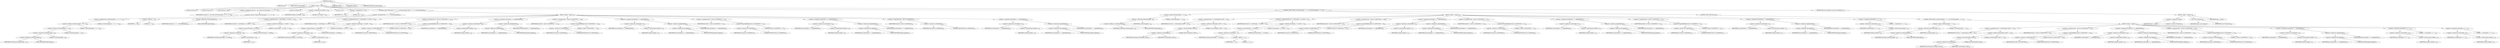 digraph "encode" {  
"693" [label = <(METHOD,encode)<SUB>383</SUB>> ]
"694" [label = <(PARAM,this)<SUB>383</SUB>> ]
"695" [label = <(PARAM,byte[] octetString)<SUB>383</SUB>> ]
"696" [label = <(BLOCK,&lt;empty&gt;,&lt;empty&gt;)<SUB>383</SUB>> ]
"697" [label = <(LOCAL,int bits24: int)> ]
"698" [label = <(LOCAL,int bits6: int)> ]
"699" [label = <(LOCAL,char[] out: char[])> ]
"700" [label = <(&lt;operator&gt;.assignment,char[] out = new char[((octetString.length - 1) / 3 + 1) * 4])<SUB>387</SUB>> ]
"701" [label = <(IDENTIFIER,out,char[] out = new char[((octetString.length - 1) / 3 + 1) * 4])<SUB>387</SUB>> ]
"702" [label = <(&lt;operator&gt;.alloc,new char[((octetString.length - 1) / 3 + 1) * 4])> ]
"703" [label = <(&lt;operator&gt;.multiplication,((octetString.length - 1) / 3 + 1) * 4)<SUB>388</SUB>> ]
"704" [label = <(&lt;operator&gt;.addition,(octetString.length - 1) / 3 + 1)<SUB>388</SUB>> ]
"705" [label = <(&lt;operator&gt;.division,(octetString.length - 1) / 3)<SUB>388</SUB>> ]
"706" [label = <(&lt;operator&gt;.subtraction,octetString.length - 1)<SUB>388</SUB>> ]
"707" [label = <(&lt;operator&gt;.fieldAccess,octetString.length)<SUB>388</SUB>> ]
"708" [label = <(IDENTIFIER,octetString,octetString.length - 1)<SUB>388</SUB>> ]
"709" [label = <(FIELD_IDENTIFIER,length,length)<SUB>388</SUB>> ]
"710" [label = <(LITERAL,1,octetString.length - 1)<SUB>388</SUB>> ]
"711" [label = <(LITERAL,3,(octetString.length - 1) / 3)<SUB>388</SUB>> ]
"712" [label = <(LITERAL,1,(octetString.length - 1) / 3 + 1)<SUB>388</SUB>> ]
"713" [label = <(LITERAL,4,((octetString.length - 1) / 3 + 1) * 4)<SUB>388</SUB>> ]
"714" [label = <(LOCAL,int outIndex: int)> ]
"715" [label = <(&lt;operator&gt;.assignment,int outIndex = 0)<SUB>390</SUB>> ]
"716" [label = <(IDENTIFIER,outIndex,int outIndex = 0)<SUB>390</SUB>> ]
"717" [label = <(LITERAL,0,int outIndex = 0)<SUB>390</SUB>> ]
"718" [label = <(LOCAL,int i: int)> ]
"719" [label = <(&lt;operator&gt;.assignment,int i = 0)<SUB>391</SUB>> ]
"720" [label = <(IDENTIFIER,i,int i = 0)<SUB>391</SUB>> ]
"721" [label = <(LITERAL,0,int i = 0)<SUB>391</SUB>> ]
"722" [label = <(CONTROL_STRUCTURE,while ((i + 3) &lt;= octetString.length),while ((i + 3) &lt;= octetString.length))<SUB>393</SUB>> ]
"723" [label = <(&lt;operator&gt;.lessEqualsThan,(i + 3) &lt;= octetString.length)<SUB>393</SUB>> ]
"724" [label = <(&lt;operator&gt;.addition,i + 3)<SUB>393</SUB>> ]
"725" [label = <(IDENTIFIER,i,i + 3)<SUB>393</SUB>> ]
"726" [label = <(LITERAL,3,i + 3)<SUB>393</SUB>> ]
"727" [label = <(&lt;operator&gt;.fieldAccess,octetString.length)<SUB>393</SUB>> ]
"728" [label = <(IDENTIFIER,octetString,(i + 3) &lt;= octetString.length)<SUB>393</SUB>> ]
"729" [label = <(FIELD_IDENTIFIER,length,length)<SUB>393</SUB>> ]
"730" [label = <(BLOCK,&lt;empty&gt;,&lt;empty&gt;)<SUB>393</SUB>> ]
"731" [label = <(&lt;operator&gt;.assignment,bits24 = (octetString[i++] &amp; 0xFF) &lt;&lt; 16)<SUB>395</SUB>> ]
"732" [label = <(IDENTIFIER,bits24,bits24 = (octetString[i++] &amp; 0xFF) &lt;&lt; 16)<SUB>395</SUB>> ]
"733" [label = <(&lt;operator&gt;.shiftLeft,(octetString[i++] &amp; 0xFF) &lt;&lt; 16)<SUB>395</SUB>> ]
"734" [label = <(&lt;operator&gt;.and,octetString[i++] &amp; 0xFF)<SUB>395</SUB>> ]
"735" [label = <(&lt;operator&gt;.indexAccess,octetString[i++])<SUB>395</SUB>> ]
"736" [label = <(IDENTIFIER,octetString,octetString[i++] &amp; 0xFF)<SUB>395</SUB>> ]
"737" [label = <(&lt;operator&gt;.postIncrement,i++)<SUB>395</SUB>> ]
"738" [label = <(IDENTIFIER,i,i++)<SUB>395</SUB>> ]
"739" [label = <(LITERAL,0xFF,octetString[i++] &amp; 0xFF)<SUB>395</SUB>> ]
"740" [label = <(LITERAL,16,(octetString[i++] &amp; 0xFF) &lt;&lt; 16)<SUB>395</SUB>> ]
"741" [label = <(&lt;operators&gt;.assignmentOr,bits24 |= (octetString[i++] &amp; 0xFF) &lt;&lt; 8)<SUB>396</SUB>> ]
"742" [label = <(IDENTIFIER,bits24,bits24 |= (octetString[i++] &amp; 0xFF) &lt;&lt; 8)<SUB>396</SUB>> ]
"743" [label = <(&lt;operator&gt;.shiftLeft,(octetString[i++] &amp; 0xFF) &lt;&lt; 8)<SUB>396</SUB>> ]
"744" [label = <(&lt;operator&gt;.and,octetString[i++] &amp; 0xFF)<SUB>396</SUB>> ]
"745" [label = <(&lt;operator&gt;.indexAccess,octetString[i++])<SUB>396</SUB>> ]
"746" [label = <(IDENTIFIER,octetString,octetString[i++] &amp; 0xFF)<SUB>396</SUB>> ]
"747" [label = <(&lt;operator&gt;.postIncrement,i++)<SUB>396</SUB>> ]
"748" [label = <(IDENTIFIER,i,i++)<SUB>396</SUB>> ]
"749" [label = <(LITERAL,0xFF,octetString[i++] &amp; 0xFF)<SUB>396</SUB>> ]
"750" [label = <(LITERAL,8,(octetString[i++] &amp; 0xFF) &lt;&lt; 8)<SUB>396</SUB>> ]
"751" [label = <(&lt;operator&gt;.assignment,bits6 = (bits24 &amp; 0x00FC0000) &gt;&gt; 18)<SUB>398</SUB>> ]
"752" [label = <(IDENTIFIER,bits6,bits6 = (bits24 &amp; 0x00FC0000) &gt;&gt; 18)<SUB>398</SUB>> ]
"753" [label = <(&lt;operator&gt;.logicalShiftRight,(bits24 &amp; 0x00FC0000) &gt;&gt; 18)<SUB>398</SUB>> ]
"754" [label = <(&lt;operator&gt;.and,bits24 &amp; 0x00FC0000)<SUB>398</SUB>> ]
"755" [label = <(IDENTIFIER,bits24,bits24 &amp; 0x00FC0000)<SUB>398</SUB>> ]
"756" [label = <(LITERAL,0x00FC0000,bits24 &amp; 0x00FC0000)<SUB>398</SUB>> ]
"757" [label = <(LITERAL,18,(bits24 &amp; 0x00FC0000) &gt;&gt; 18)<SUB>398</SUB>> ]
"758" [label = <(&lt;operator&gt;.assignment,out[outIndex++] = alphabet[bits6])<SUB>399</SUB>> ]
"759" [label = <(&lt;operator&gt;.indexAccess,out[outIndex++])<SUB>399</SUB>> ]
"760" [label = <(IDENTIFIER,out,out[outIndex++] = alphabet[bits6])<SUB>399</SUB>> ]
"761" [label = <(&lt;operator&gt;.postIncrement,outIndex++)<SUB>399</SUB>> ]
"762" [label = <(IDENTIFIER,outIndex,outIndex++)<SUB>399</SUB>> ]
"763" [label = <(&lt;operator&gt;.indexAccess,alphabet[bits6])<SUB>399</SUB>> ]
"764" [label = <(&lt;operator&gt;.fieldAccess,this.alphabet)<SUB>399</SUB>> ]
"765" [label = <(IDENTIFIER,this,out[outIndex++] = alphabet[bits6])<SUB>399</SUB>> ]
"766" [label = <(FIELD_IDENTIFIER,alphabet,alphabet)<SUB>399</SUB>> ]
"767" [label = <(IDENTIFIER,bits6,out[outIndex++] = alphabet[bits6])<SUB>399</SUB>> ]
"768" [label = <(&lt;operator&gt;.assignment,bits6 = (bits24 &amp; 0x0003F000) &gt;&gt; 12)<SUB>400</SUB>> ]
"769" [label = <(IDENTIFIER,bits6,bits6 = (bits24 &amp; 0x0003F000) &gt;&gt; 12)<SUB>400</SUB>> ]
"770" [label = <(&lt;operator&gt;.logicalShiftRight,(bits24 &amp; 0x0003F000) &gt;&gt; 12)<SUB>400</SUB>> ]
"771" [label = <(&lt;operator&gt;.and,bits24 &amp; 0x0003F000)<SUB>400</SUB>> ]
"772" [label = <(IDENTIFIER,bits24,bits24 &amp; 0x0003F000)<SUB>400</SUB>> ]
"773" [label = <(LITERAL,0x0003F000,bits24 &amp; 0x0003F000)<SUB>400</SUB>> ]
"774" [label = <(LITERAL,12,(bits24 &amp; 0x0003F000) &gt;&gt; 12)<SUB>400</SUB>> ]
"775" [label = <(&lt;operator&gt;.assignment,out[outIndex++] = alphabet[bits6])<SUB>401</SUB>> ]
"776" [label = <(&lt;operator&gt;.indexAccess,out[outIndex++])<SUB>401</SUB>> ]
"777" [label = <(IDENTIFIER,out,out[outIndex++] = alphabet[bits6])<SUB>401</SUB>> ]
"778" [label = <(&lt;operator&gt;.postIncrement,outIndex++)<SUB>401</SUB>> ]
"779" [label = <(IDENTIFIER,outIndex,outIndex++)<SUB>401</SUB>> ]
"780" [label = <(&lt;operator&gt;.indexAccess,alphabet[bits6])<SUB>401</SUB>> ]
"781" [label = <(&lt;operator&gt;.fieldAccess,this.alphabet)<SUB>401</SUB>> ]
"782" [label = <(IDENTIFIER,this,out[outIndex++] = alphabet[bits6])<SUB>401</SUB>> ]
"783" [label = <(FIELD_IDENTIFIER,alphabet,alphabet)<SUB>401</SUB>> ]
"784" [label = <(IDENTIFIER,bits6,out[outIndex++] = alphabet[bits6])<SUB>401</SUB>> ]
"785" [label = <(&lt;operator&gt;.assignment,bits6 = (bits24 &amp; 0x00000FC0) &gt;&gt; 6)<SUB>402</SUB>> ]
"786" [label = <(IDENTIFIER,bits6,bits6 = (bits24 &amp; 0x00000FC0) &gt;&gt; 6)<SUB>402</SUB>> ]
"787" [label = <(&lt;operator&gt;.logicalShiftRight,(bits24 &amp; 0x00000FC0) &gt;&gt; 6)<SUB>402</SUB>> ]
"788" [label = <(&lt;operator&gt;.and,bits24 &amp; 0x00000FC0)<SUB>402</SUB>> ]
"789" [label = <(IDENTIFIER,bits24,bits24 &amp; 0x00000FC0)<SUB>402</SUB>> ]
"790" [label = <(LITERAL,0x00000FC0,bits24 &amp; 0x00000FC0)<SUB>402</SUB>> ]
"791" [label = <(LITERAL,6,(bits24 &amp; 0x00000FC0) &gt;&gt; 6)<SUB>402</SUB>> ]
"792" [label = <(&lt;operator&gt;.assignment,out[outIndex++] = alphabet[bits6])<SUB>403</SUB>> ]
"793" [label = <(&lt;operator&gt;.indexAccess,out[outIndex++])<SUB>403</SUB>> ]
"794" [label = <(IDENTIFIER,out,out[outIndex++] = alphabet[bits6])<SUB>403</SUB>> ]
"795" [label = <(&lt;operator&gt;.postIncrement,outIndex++)<SUB>403</SUB>> ]
"796" [label = <(IDENTIFIER,outIndex,outIndex++)<SUB>403</SUB>> ]
"797" [label = <(&lt;operator&gt;.indexAccess,alphabet[bits6])<SUB>403</SUB>> ]
"798" [label = <(&lt;operator&gt;.fieldAccess,this.alphabet)<SUB>403</SUB>> ]
"799" [label = <(IDENTIFIER,this,out[outIndex++] = alphabet[bits6])<SUB>403</SUB>> ]
"800" [label = <(FIELD_IDENTIFIER,alphabet,alphabet)<SUB>403</SUB>> ]
"801" [label = <(IDENTIFIER,bits6,out[outIndex++] = alphabet[bits6])<SUB>403</SUB>> ]
"802" [label = <(&lt;operator&gt;.assignment,bits6 = bits24 &amp; 0x0000003F)<SUB>404</SUB>> ]
"803" [label = <(IDENTIFIER,bits6,bits6 = bits24 &amp; 0x0000003F)<SUB>404</SUB>> ]
"804" [label = <(&lt;operator&gt;.and,bits24 &amp; 0x0000003F)<SUB>404</SUB>> ]
"805" [label = <(IDENTIFIER,bits24,bits24 &amp; 0x0000003F)<SUB>404</SUB>> ]
"806" [label = <(LITERAL,0x0000003F,bits24 &amp; 0x0000003F)<SUB>404</SUB>> ]
"807" [label = <(&lt;operator&gt;.assignment,out[outIndex++] = alphabet[bits6])<SUB>405</SUB>> ]
"808" [label = <(&lt;operator&gt;.indexAccess,out[outIndex++])<SUB>405</SUB>> ]
"809" [label = <(IDENTIFIER,out,out[outIndex++] = alphabet[bits6])<SUB>405</SUB>> ]
"810" [label = <(&lt;operator&gt;.postIncrement,outIndex++)<SUB>405</SUB>> ]
"811" [label = <(IDENTIFIER,outIndex,outIndex++)<SUB>405</SUB>> ]
"812" [label = <(&lt;operator&gt;.indexAccess,alphabet[bits6])<SUB>405</SUB>> ]
"813" [label = <(&lt;operator&gt;.fieldAccess,this.alphabet)<SUB>405</SUB>> ]
"814" [label = <(IDENTIFIER,this,out[outIndex++] = alphabet[bits6])<SUB>405</SUB>> ]
"815" [label = <(FIELD_IDENTIFIER,alphabet,alphabet)<SUB>405</SUB>> ]
"816" [label = <(IDENTIFIER,bits6,out[outIndex++] = alphabet[bits6])<SUB>405</SUB>> ]
"817" [label = <(CONTROL_STRUCTURE,if (octetString.length - i == 2),if (octetString.length - i == 2))<SUB>408</SUB>> ]
"818" [label = <(&lt;operator&gt;.equals,octetString.length - i == 2)<SUB>408</SUB>> ]
"819" [label = <(&lt;operator&gt;.subtraction,octetString.length - i)<SUB>408</SUB>> ]
"820" [label = <(&lt;operator&gt;.fieldAccess,octetString.length)<SUB>408</SUB>> ]
"821" [label = <(IDENTIFIER,octetString,octetString.length - i)<SUB>408</SUB>> ]
"822" [label = <(FIELD_IDENTIFIER,length,length)<SUB>408</SUB>> ]
"823" [label = <(IDENTIFIER,i,octetString.length - i)<SUB>408</SUB>> ]
"824" [label = <(LITERAL,2,octetString.length - i == 2)<SUB>408</SUB>> ]
"825" [label = <(BLOCK,&lt;empty&gt;,&lt;empty&gt;)<SUB>408</SUB>> ]
"826" [label = <(&lt;operator&gt;.assignment,bits24 = (octetString[i] &amp; 0xFF) &lt;&lt; 16)<SUB>410</SUB>> ]
"827" [label = <(IDENTIFIER,bits24,bits24 = (octetString[i] &amp; 0xFF) &lt;&lt; 16)<SUB>410</SUB>> ]
"828" [label = <(&lt;operator&gt;.shiftLeft,(octetString[i] &amp; 0xFF) &lt;&lt; 16)<SUB>410</SUB>> ]
"829" [label = <(&lt;operator&gt;.and,octetString[i] &amp; 0xFF)<SUB>410</SUB>> ]
"830" [label = <(&lt;operator&gt;.indexAccess,octetString[i])<SUB>410</SUB>> ]
"831" [label = <(IDENTIFIER,octetString,octetString[i] &amp; 0xFF)<SUB>410</SUB>> ]
"832" [label = <(IDENTIFIER,i,octetString[i] &amp; 0xFF)<SUB>410</SUB>> ]
"833" [label = <(LITERAL,0xFF,octetString[i] &amp; 0xFF)<SUB>410</SUB>> ]
"834" [label = <(LITERAL,16,(octetString[i] &amp; 0xFF) &lt;&lt; 16)<SUB>410</SUB>> ]
"835" [label = <(&lt;operators&gt;.assignmentOr,bits24 |= (octetString[i + 1] &amp; 0xFF) &lt;&lt; 8)<SUB>411</SUB>> ]
"836" [label = <(IDENTIFIER,bits24,bits24 |= (octetString[i + 1] &amp; 0xFF) &lt;&lt; 8)<SUB>411</SUB>> ]
"837" [label = <(&lt;operator&gt;.shiftLeft,(octetString[i + 1] &amp; 0xFF) &lt;&lt; 8)<SUB>411</SUB>> ]
"838" [label = <(&lt;operator&gt;.and,octetString[i + 1] &amp; 0xFF)<SUB>411</SUB>> ]
"839" [label = <(&lt;operator&gt;.indexAccess,octetString[i + 1])<SUB>411</SUB>> ]
"840" [label = <(IDENTIFIER,octetString,octetString[i + 1] &amp; 0xFF)<SUB>411</SUB>> ]
"841" [label = <(&lt;operator&gt;.addition,i + 1)<SUB>411</SUB>> ]
"842" [label = <(IDENTIFIER,i,i + 1)<SUB>411</SUB>> ]
"843" [label = <(LITERAL,1,i + 1)<SUB>411</SUB>> ]
"844" [label = <(LITERAL,0xFF,octetString[i + 1] &amp; 0xFF)<SUB>411</SUB>> ]
"845" [label = <(LITERAL,8,(octetString[i + 1] &amp; 0xFF) &lt;&lt; 8)<SUB>411</SUB>> ]
"846" [label = <(&lt;operator&gt;.assignment,bits6 = (bits24 &amp; 0x00FC0000) &gt;&gt; 18)<SUB>412</SUB>> ]
"847" [label = <(IDENTIFIER,bits6,bits6 = (bits24 &amp; 0x00FC0000) &gt;&gt; 18)<SUB>412</SUB>> ]
"848" [label = <(&lt;operator&gt;.logicalShiftRight,(bits24 &amp; 0x00FC0000) &gt;&gt; 18)<SUB>412</SUB>> ]
"849" [label = <(&lt;operator&gt;.and,bits24 &amp; 0x00FC0000)<SUB>412</SUB>> ]
"850" [label = <(IDENTIFIER,bits24,bits24 &amp; 0x00FC0000)<SUB>412</SUB>> ]
"851" [label = <(LITERAL,0x00FC0000,bits24 &amp; 0x00FC0000)<SUB>412</SUB>> ]
"852" [label = <(LITERAL,18,(bits24 &amp; 0x00FC0000) &gt;&gt; 18)<SUB>412</SUB>> ]
"853" [label = <(&lt;operator&gt;.assignment,out[outIndex++] = alphabet[bits6])<SUB>413</SUB>> ]
"854" [label = <(&lt;operator&gt;.indexAccess,out[outIndex++])<SUB>413</SUB>> ]
"855" [label = <(IDENTIFIER,out,out[outIndex++] = alphabet[bits6])<SUB>413</SUB>> ]
"856" [label = <(&lt;operator&gt;.postIncrement,outIndex++)<SUB>413</SUB>> ]
"857" [label = <(IDENTIFIER,outIndex,outIndex++)<SUB>413</SUB>> ]
"858" [label = <(&lt;operator&gt;.indexAccess,alphabet[bits6])<SUB>413</SUB>> ]
"859" [label = <(&lt;operator&gt;.fieldAccess,this.alphabet)<SUB>413</SUB>> ]
"860" [label = <(IDENTIFIER,this,out[outIndex++] = alphabet[bits6])<SUB>413</SUB>> ]
"861" [label = <(FIELD_IDENTIFIER,alphabet,alphabet)<SUB>413</SUB>> ]
"862" [label = <(IDENTIFIER,bits6,out[outIndex++] = alphabet[bits6])<SUB>413</SUB>> ]
"863" [label = <(&lt;operator&gt;.assignment,bits6 = (bits24 &amp; 0x0003F000) &gt;&gt; 12)<SUB>414</SUB>> ]
"864" [label = <(IDENTIFIER,bits6,bits6 = (bits24 &amp; 0x0003F000) &gt;&gt; 12)<SUB>414</SUB>> ]
"865" [label = <(&lt;operator&gt;.logicalShiftRight,(bits24 &amp; 0x0003F000) &gt;&gt; 12)<SUB>414</SUB>> ]
"866" [label = <(&lt;operator&gt;.and,bits24 &amp; 0x0003F000)<SUB>414</SUB>> ]
"867" [label = <(IDENTIFIER,bits24,bits24 &amp; 0x0003F000)<SUB>414</SUB>> ]
"868" [label = <(LITERAL,0x0003F000,bits24 &amp; 0x0003F000)<SUB>414</SUB>> ]
"869" [label = <(LITERAL,12,(bits24 &amp; 0x0003F000) &gt;&gt; 12)<SUB>414</SUB>> ]
"870" [label = <(&lt;operator&gt;.assignment,out[outIndex++] = alphabet[bits6])<SUB>415</SUB>> ]
"871" [label = <(&lt;operator&gt;.indexAccess,out[outIndex++])<SUB>415</SUB>> ]
"872" [label = <(IDENTIFIER,out,out[outIndex++] = alphabet[bits6])<SUB>415</SUB>> ]
"873" [label = <(&lt;operator&gt;.postIncrement,outIndex++)<SUB>415</SUB>> ]
"874" [label = <(IDENTIFIER,outIndex,outIndex++)<SUB>415</SUB>> ]
"875" [label = <(&lt;operator&gt;.indexAccess,alphabet[bits6])<SUB>415</SUB>> ]
"876" [label = <(&lt;operator&gt;.fieldAccess,this.alphabet)<SUB>415</SUB>> ]
"877" [label = <(IDENTIFIER,this,out[outIndex++] = alphabet[bits6])<SUB>415</SUB>> ]
"878" [label = <(FIELD_IDENTIFIER,alphabet,alphabet)<SUB>415</SUB>> ]
"879" [label = <(IDENTIFIER,bits6,out[outIndex++] = alphabet[bits6])<SUB>415</SUB>> ]
"880" [label = <(&lt;operator&gt;.assignment,bits6 = (bits24 &amp; 0x00000FC0) &gt;&gt; 6)<SUB>416</SUB>> ]
"881" [label = <(IDENTIFIER,bits6,bits6 = (bits24 &amp; 0x00000FC0) &gt;&gt; 6)<SUB>416</SUB>> ]
"882" [label = <(&lt;operator&gt;.logicalShiftRight,(bits24 &amp; 0x00000FC0) &gt;&gt; 6)<SUB>416</SUB>> ]
"883" [label = <(&lt;operator&gt;.and,bits24 &amp; 0x00000FC0)<SUB>416</SUB>> ]
"884" [label = <(IDENTIFIER,bits24,bits24 &amp; 0x00000FC0)<SUB>416</SUB>> ]
"885" [label = <(LITERAL,0x00000FC0,bits24 &amp; 0x00000FC0)<SUB>416</SUB>> ]
"886" [label = <(LITERAL,6,(bits24 &amp; 0x00000FC0) &gt;&gt; 6)<SUB>416</SUB>> ]
"887" [label = <(&lt;operator&gt;.assignment,out[outIndex++] = alphabet[bits6])<SUB>417</SUB>> ]
"888" [label = <(&lt;operator&gt;.indexAccess,out[outIndex++])<SUB>417</SUB>> ]
"889" [label = <(IDENTIFIER,out,out[outIndex++] = alphabet[bits6])<SUB>417</SUB>> ]
"890" [label = <(&lt;operator&gt;.postIncrement,outIndex++)<SUB>417</SUB>> ]
"891" [label = <(IDENTIFIER,outIndex,outIndex++)<SUB>417</SUB>> ]
"892" [label = <(&lt;operator&gt;.indexAccess,alphabet[bits6])<SUB>417</SUB>> ]
"893" [label = <(&lt;operator&gt;.fieldAccess,this.alphabet)<SUB>417</SUB>> ]
"894" [label = <(IDENTIFIER,this,out[outIndex++] = alphabet[bits6])<SUB>417</SUB>> ]
"895" [label = <(FIELD_IDENTIFIER,alphabet,alphabet)<SUB>417</SUB>> ]
"896" [label = <(IDENTIFIER,bits6,out[outIndex++] = alphabet[bits6])<SUB>417</SUB>> ]
"897" [label = <(&lt;operator&gt;.assignment,out[outIndex++] = '=')<SUB>420</SUB>> ]
"898" [label = <(&lt;operator&gt;.indexAccess,out[outIndex++])<SUB>420</SUB>> ]
"899" [label = <(IDENTIFIER,out,out[outIndex++] = '=')<SUB>420</SUB>> ]
"900" [label = <(&lt;operator&gt;.postIncrement,outIndex++)<SUB>420</SUB>> ]
"901" [label = <(IDENTIFIER,outIndex,outIndex++)<SUB>420</SUB>> ]
"902" [label = <(LITERAL,'=',out[outIndex++] = '=')<SUB>420</SUB>> ]
"903" [label = <(CONTROL_STRUCTURE,else,else)<SUB>421</SUB>> ]
"904" [label = <(CONTROL_STRUCTURE,if (octetString.length - i == 1),if (octetString.length - i == 1))<SUB>421</SUB>> ]
"905" [label = <(&lt;operator&gt;.equals,octetString.length - i == 1)<SUB>421</SUB>> ]
"906" [label = <(&lt;operator&gt;.subtraction,octetString.length - i)<SUB>421</SUB>> ]
"907" [label = <(&lt;operator&gt;.fieldAccess,octetString.length)<SUB>421</SUB>> ]
"908" [label = <(IDENTIFIER,octetString,octetString.length - i)<SUB>421</SUB>> ]
"909" [label = <(FIELD_IDENTIFIER,length,length)<SUB>421</SUB>> ]
"910" [label = <(IDENTIFIER,i,octetString.length - i)<SUB>421</SUB>> ]
"911" [label = <(LITERAL,1,octetString.length - i == 1)<SUB>421</SUB>> ]
"912" [label = <(BLOCK,&lt;empty&gt;,&lt;empty&gt;)<SUB>421</SUB>> ]
"913" [label = <(&lt;operator&gt;.assignment,bits24 = (octetString[i] &amp; 0xFF) &lt;&lt; 16)<SUB>423</SUB>> ]
"914" [label = <(IDENTIFIER,bits24,bits24 = (octetString[i] &amp; 0xFF) &lt;&lt; 16)<SUB>423</SUB>> ]
"915" [label = <(&lt;operator&gt;.shiftLeft,(octetString[i] &amp; 0xFF) &lt;&lt; 16)<SUB>423</SUB>> ]
"916" [label = <(&lt;operator&gt;.and,octetString[i] &amp; 0xFF)<SUB>423</SUB>> ]
"917" [label = <(&lt;operator&gt;.indexAccess,octetString[i])<SUB>423</SUB>> ]
"918" [label = <(IDENTIFIER,octetString,octetString[i] &amp; 0xFF)<SUB>423</SUB>> ]
"919" [label = <(IDENTIFIER,i,octetString[i] &amp; 0xFF)<SUB>423</SUB>> ]
"920" [label = <(LITERAL,0xFF,octetString[i] &amp; 0xFF)<SUB>423</SUB>> ]
"921" [label = <(LITERAL,16,(octetString[i] &amp; 0xFF) &lt;&lt; 16)<SUB>423</SUB>> ]
"922" [label = <(&lt;operator&gt;.assignment,bits6 = (bits24 &amp; 0x00FC0000) &gt;&gt; 18)<SUB>424</SUB>> ]
"923" [label = <(IDENTIFIER,bits6,bits6 = (bits24 &amp; 0x00FC0000) &gt;&gt; 18)<SUB>424</SUB>> ]
"924" [label = <(&lt;operator&gt;.logicalShiftRight,(bits24 &amp; 0x00FC0000) &gt;&gt; 18)<SUB>424</SUB>> ]
"925" [label = <(&lt;operator&gt;.and,bits24 &amp; 0x00FC0000)<SUB>424</SUB>> ]
"926" [label = <(IDENTIFIER,bits24,bits24 &amp; 0x00FC0000)<SUB>424</SUB>> ]
"927" [label = <(LITERAL,0x00FC0000,bits24 &amp; 0x00FC0000)<SUB>424</SUB>> ]
"928" [label = <(LITERAL,18,(bits24 &amp; 0x00FC0000) &gt;&gt; 18)<SUB>424</SUB>> ]
"929" [label = <(&lt;operator&gt;.assignment,out[outIndex++] = alphabet[bits6])<SUB>425</SUB>> ]
"930" [label = <(&lt;operator&gt;.indexAccess,out[outIndex++])<SUB>425</SUB>> ]
"931" [label = <(IDENTIFIER,out,out[outIndex++] = alphabet[bits6])<SUB>425</SUB>> ]
"932" [label = <(&lt;operator&gt;.postIncrement,outIndex++)<SUB>425</SUB>> ]
"933" [label = <(IDENTIFIER,outIndex,outIndex++)<SUB>425</SUB>> ]
"934" [label = <(&lt;operator&gt;.indexAccess,alphabet[bits6])<SUB>425</SUB>> ]
"935" [label = <(&lt;operator&gt;.fieldAccess,this.alphabet)<SUB>425</SUB>> ]
"936" [label = <(IDENTIFIER,this,out[outIndex++] = alphabet[bits6])<SUB>425</SUB>> ]
"937" [label = <(FIELD_IDENTIFIER,alphabet,alphabet)<SUB>425</SUB>> ]
"938" [label = <(IDENTIFIER,bits6,out[outIndex++] = alphabet[bits6])<SUB>425</SUB>> ]
"939" [label = <(&lt;operator&gt;.assignment,bits6 = (bits24 &amp; 0x0003F000) &gt;&gt; 12)<SUB>426</SUB>> ]
"940" [label = <(IDENTIFIER,bits6,bits6 = (bits24 &amp; 0x0003F000) &gt;&gt; 12)<SUB>426</SUB>> ]
"941" [label = <(&lt;operator&gt;.logicalShiftRight,(bits24 &amp; 0x0003F000) &gt;&gt; 12)<SUB>426</SUB>> ]
"942" [label = <(&lt;operator&gt;.and,bits24 &amp; 0x0003F000)<SUB>426</SUB>> ]
"943" [label = <(IDENTIFIER,bits24,bits24 &amp; 0x0003F000)<SUB>426</SUB>> ]
"944" [label = <(LITERAL,0x0003F000,bits24 &amp; 0x0003F000)<SUB>426</SUB>> ]
"945" [label = <(LITERAL,12,(bits24 &amp; 0x0003F000) &gt;&gt; 12)<SUB>426</SUB>> ]
"946" [label = <(&lt;operator&gt;.assignment,out[outIndex++] = alphabet[bits6])<SUB>427</SUB>> ]
"947" [label = <(&lt;operator&gt;.indexAccess,out[outIndex++])<SUB>427</SUB>> ]
"948" [label = <(IDENTIFIER,out,out[outIndex++] = alphabet[bits6])<SUB>427</SUB>> ]
"949" [label = <(&lt;operator&gt;.postIncrement,outIndex++)<SUB>427</SUB>> ]
"950" [label = <(IDENTIFIER,outIndex,outIndex++)<SUB>427</SUB>> ]
"951" [label = <(&lt;operator&gt;.indexAccess,alphabet[bits6])<SUB>427</SUB>> ]
"952" [label = <(&lt;operator&gt;.fieldAccess,this.alphabet)<SUB>427</SUB>> ]
"953" [label = <(IDENTIFIER,this,out[outIndex++] = alphabet[bits6])<SUB>427</SUB>> ]
"954" [label = <(FIELD_IDENTIFIER,alphabet,alphabet)<SUB>427</SUB>> ]
"955" [label = <(IDENTIFIER,bits6,out[outIndex++] = alphabet[bits6])<SUB>427</SUB>> ]
"956" [label = <(&lt;operator&gt;.assignment,out[outIndex++] = '=')<SUB>430</SUB>> ]
"957" [label = <(&lt;operator&gt;.indexAccess,out[outIndex++])<SUB>430</SUB>> ]
"958" [label = <(IDENTIFIER,out,out[outIndex++] = '=')<SUB>430</SUB>> ]
"959" [label = <(&lt;operator&gt;.postIncrement,outIndex++)<SUB>430</SUB>> ]
"960" [label = <(IDENTIFIER,outIndex,outIndex++)<SUB>430</SUB>> ]
"961" [label = <(LITERAL,'=',out[outIndex++] = '=')<SUB>430</SUB>> ]
"962" [label = <(&lt;operator&gt;.assignment,out[outIndex++] = '=')<SUB>431</SUB>> ]
"963" [label = <(&lt;operator&gt;.indexAccess,out[outIndex++])<SUB>431</SUB>> ]
"964" [label = <(IDENTIFIER,out,out[outIndex++] = '=')<SUB>431</SUB>> ]
"965" [label = <(&lt;operator&gt;.postIncrement,outIndex++)<SUB>431</SUB>> ]
"966" [label = <(IDENTIFIER,outIndex,outIndex++)<SUB>431</SUB>> ]
"967" [label = <(LITERAL,'=',out[outIndex++] = '=')<SUB>431</SUB>> ]
"968" [label = <(RETURN,return new String(out);,return new String(out);)<SUB>434</SUB>> ]
"969" [label = <(BLOCK,&lt;empty&gt;,&lt;empty&gt;)<SUB>434</SUB>> ]
"970" [label = <(&lt;operator&gt;.assignment,&lt;empty&gt;)> ]
"971" [label = <(IDENTIFIER,$obj11,&lt;empty&gt;)> ]
"972" [label = <(&lt;operator&gt;.alloc,new String(out))<SUB>434</SUB>> ]
"973" [label = <(&lt;init&gt;,new String(out))<SUB>434</SUB>> ]
"974" [label = <(IDENTIFIER,$obj11,new String(out))> ]
"975" [label = <(IDENTIFIER,out,new String(out))<SUB>434</SUB>> ]
"976" [label = <(IDENTIFIER,$obj11,&lt;empty&gt;)> ]
"977" [label = <(MODIFIER,PUBLIC)> ]
"978" [label = <(MODIFIER,VIRTUAL)> ]
"979" [label = <(METHOD_RETURN,java.lang.String)<SUB>383</SUB>> ]
  "693" -> "694" 
  "693" -> "695" 
  "693" -> "696" 
  "693" -> "977" 
  "693" -> "978" 
  "693" -> "979" 
  "696" -> "697" 
  "696" -> "698" 
  "696" -> "699" 
  "696" -> "700" 
  "696" -> "714" 
  "696" -> "715" 
  "696" -> "718" 
  "696" -> "719" 
  "696" -> "722" 
  "696" -> "817" 
  "696" -> "968" 
  "700" -> "701" 
  "700" -> "702" 
  "702" -> "703" 
  "703" -> "704" 
  "703" -> "713" 
  "704" -> "705" 
  "704" -> "712" 
  "705" -> "706" 
  "705" -> "711" 
  "706" -> "707" 
  "706" -> "710" 
  "707" -> "708" 
  "707" -> "709" 
  "715" -> "716" 
  "715" -> "717" 
  "719" -> "720" 
  "719" -> "721" 
  "722" -> "723" 
  "722" -> "730" 
  "723" -> "724" 
  "723" -> "727" 
  "724" -> "725" 
  "724" -> "726" 
  "727" -> "728" 
  "727" -> "729" 
  "730" -> "731" 
  "730" -> "741" 
  "730" -> "751" 
  "730" -> "758" 
  "730" -> "768" 
  "730" -> "775" 
  "730" -> "785" 
  "730" -> "792" 
  "730" -> "802" 
  "730" -> "807" 
  "731" -> "732" 
  "731" -> "733" 
  "733" -> "734" 
  "733" -> "740" 
  "734" -> "735" 
  "734" -> "739" 
  "735" -> "736" 
  "735" -> "737" 
  "737" -> "738" 
  "741" -> "742" 
  "741" -> "743" 
  "743" -> "744" 
  "743" -> "750" 
  "744" -> "745" 
  "744" -> "749" 
  "745" -> "746" 
  "745" -> "747" 
  "747" -> "748" 
  "751" -> "752" 
  "751" -> "753" 
  "753" -> "754" 
  "753" -> "757" 
  "754" -> "755" 
  "754" -> "756" 
  "758" -> "759" 
  "758" -> "763" 
  "759" -> "760" 
  "759" -> "761" 
  "761" -> "762" 
  "763" -> "764" 
  "763" -> "767" 
  "764" -> "765" 
  "764" -> "766" 
  "768" -> "769" 
  "768" -> "770" 
  "770" -> "771" 
  "770" -> "774" 
  "771" -> "772" 
  "771" -> "773" 
  "775" -> "776" 
  "775" -> "780" 
  "776" -> "777" 
  "776" -> "778" 
  "778" -> "779" 
  "780" -> "781" 
  "780" -> "784" 
  "781" -> "782" 
  "781" -> "783" 
  "785" -> "786" 
  "785" -> "787" 
  "787" -> "788" 
  "787" -> "791" 
  "788" -> "789" 
  "788" -> "790" 
  "792" -> "793" 
  "792" -> "797" 
  "793" -> "794" 
  "793" -> "795" 
  "795" -> "796" 
  "797" -> "798" 
  "797" -> "801" 
  "798" -> "799" 
  "798" -> "800" 
  "802" -> "803" 
  "802" -> "804" 
  "804" -> "805" 
  "804" -> "806" 
  "807" -> "808" 
  "807" -> "812" 
  "808" -> "809" 
  "808" -> "810" 
  "810" -> "811" 
  "812" -> "813" 
  "812" -> "816" 
  "813" -> "814" 
  "813" -> "815" 
  "817" -> "818" 
  "817" -> "825" 
  "817" -> "903" 
  "818" -> "819" 
  "818" -> "824" 
  "819" -> "820" 
  "819" -> "823" 
  "820" -> "821" 
  "820" -> "822" 
  "825" -> "826" 
  "825" -> "835" 
  "825" -> "846" 
  "825" -> "853" 
  "825" -> "863" 
  "825" -> "870" 
  "825" -> "880" 
  "825" -> "887" 
  "825" -> "897" 
  "826" -> "827" 
  "826" -> "828" 
  "828" -> "829" 
  "828" -> "834" 
  "829" -> "830" 
  "829" -> "833" 
  "830" -> "831" 
  "830" -> "832" 
  "835" -> "836" 
  "835" -> "837" 
  "837" -> "838" 
  "837" -> "845" 
  "838" -> "839" 
  "838" -> "844" 
  "839" -> "840" 
  "839" -> "841" 
  "841" -> "842" 
  "841" -> "843" 
  "846" -> "847" 
  "846" -> "848" 
  "848" -> "849" 
  "848" -> "852" 
  "849" -> "850" 
  "849" -> "851" 
  "853" -> "854" 
  "853" -> "858" 
  "854" -> "855" 
  "854" -> "856" 
  "856" -> "857" 
  "858" -> "859" 
  "858" -> "862" 
  "859" -> "860" 
  "859" -> "861" 
  "863" -> "864" 
  "863" -> "865" 
  "865" -> "866" 
  "865" -> "869" 
  "866" -> "867" 
  "866" -> "868" 
  "870" -> "871" 
  "870" -> "875" 
  "871" -> "872" 
  "871" -> "873" 
  "873" -> "874" 
  "875" -> "876" 
  "875" -> "879" 
  "876" -> "877" 
  "876" -> "878" 
  "880" -> "881" 
  "880" -> "882" 
  "882" -> "883" 
  "882" -> "886" 
  "883" -> "884" 
  "883" -> "885" 
  "887" -> "888" 
  "887" -> "892" 
  "888" -> "889" 
  "888" -> "890" 
  "890" -> "891" 
  "892" -> "893" 
  "892" -> "896" 
  "893" -> "894" 
  "893" -> "895" 
  "897" -> "898" 
  "897" -> "902" 
  "898" -> "899" 
  "898" -> "900" 
  "900" -> "901" 
  "903" -> "904" 
  "904" -> "905" 
  "904" -> "912" 
  "905" -> "906" 
  "905" -> "911" 
  "906" -> "907" 
  "906" -> "910" 
  "907" -> "908" 
  "907" -> "909" 
  "912" -> "913" 
  "912" -> "922" 
  "912" -> "929" 
  "912" -> "939" 
  "912" -> "946" 
  "912" -> "956" 
  "912" -> "962" 
  "913" -> "914" 
  "913" -> "915" 
  "915" -> "916" 
  "915" -> "921" 
  "916" -> "917" 
  "916" -> "920" 
  "917" -> "918" 
  "917" -> "919" 
  "922" -> "923" 
  "922" -> "924" 
  "924" -> "925" 
  "924" -> "928" 
  "925" -> "926" 
  "925" -> "927" 
  "929" -> "930" 
  "929" -> "934" 
  "930" -> "931" 
  "930" -> "932" 
  "932" -> "933" 
  "934" -> "935" 
  "934" -> "938" 
  "935" -> "936" 
  "935" -> "937" 
  "939" -> "940" 
  "939" -> "941" 
  "941" -> "942" 
  "941" -> "945" 
  "942" -> "943" 
  "942" -> "944" 
  "946" -> "947" 
  "946" -> "951" 
  "947" -> "948" 
  "947" -> "949" 
  "949" -> "950" 
  "951" -> "952" 
  "951" -> "955" 
  "952" -> "953" 
  "952" -> "954" 
  "956" -> "957" 
  "956" -> "961" 
  "957" -> "958" 
  "957" -> "959" 
  "959" -> "960" 
  "962" -> "963" 
  "962" -> "967" 
  "963" -> "964" 
  "963" -> "965" 
  "965" -> "966" 
  "968" -> "969" 
  "969" -> "970" 
  "969" -> "973" 
  "969" -> "976" 
  "970" -> "971" 
  "970" -> "972" 
  "973" -> "974" 
  "973" -> "975" 
}
